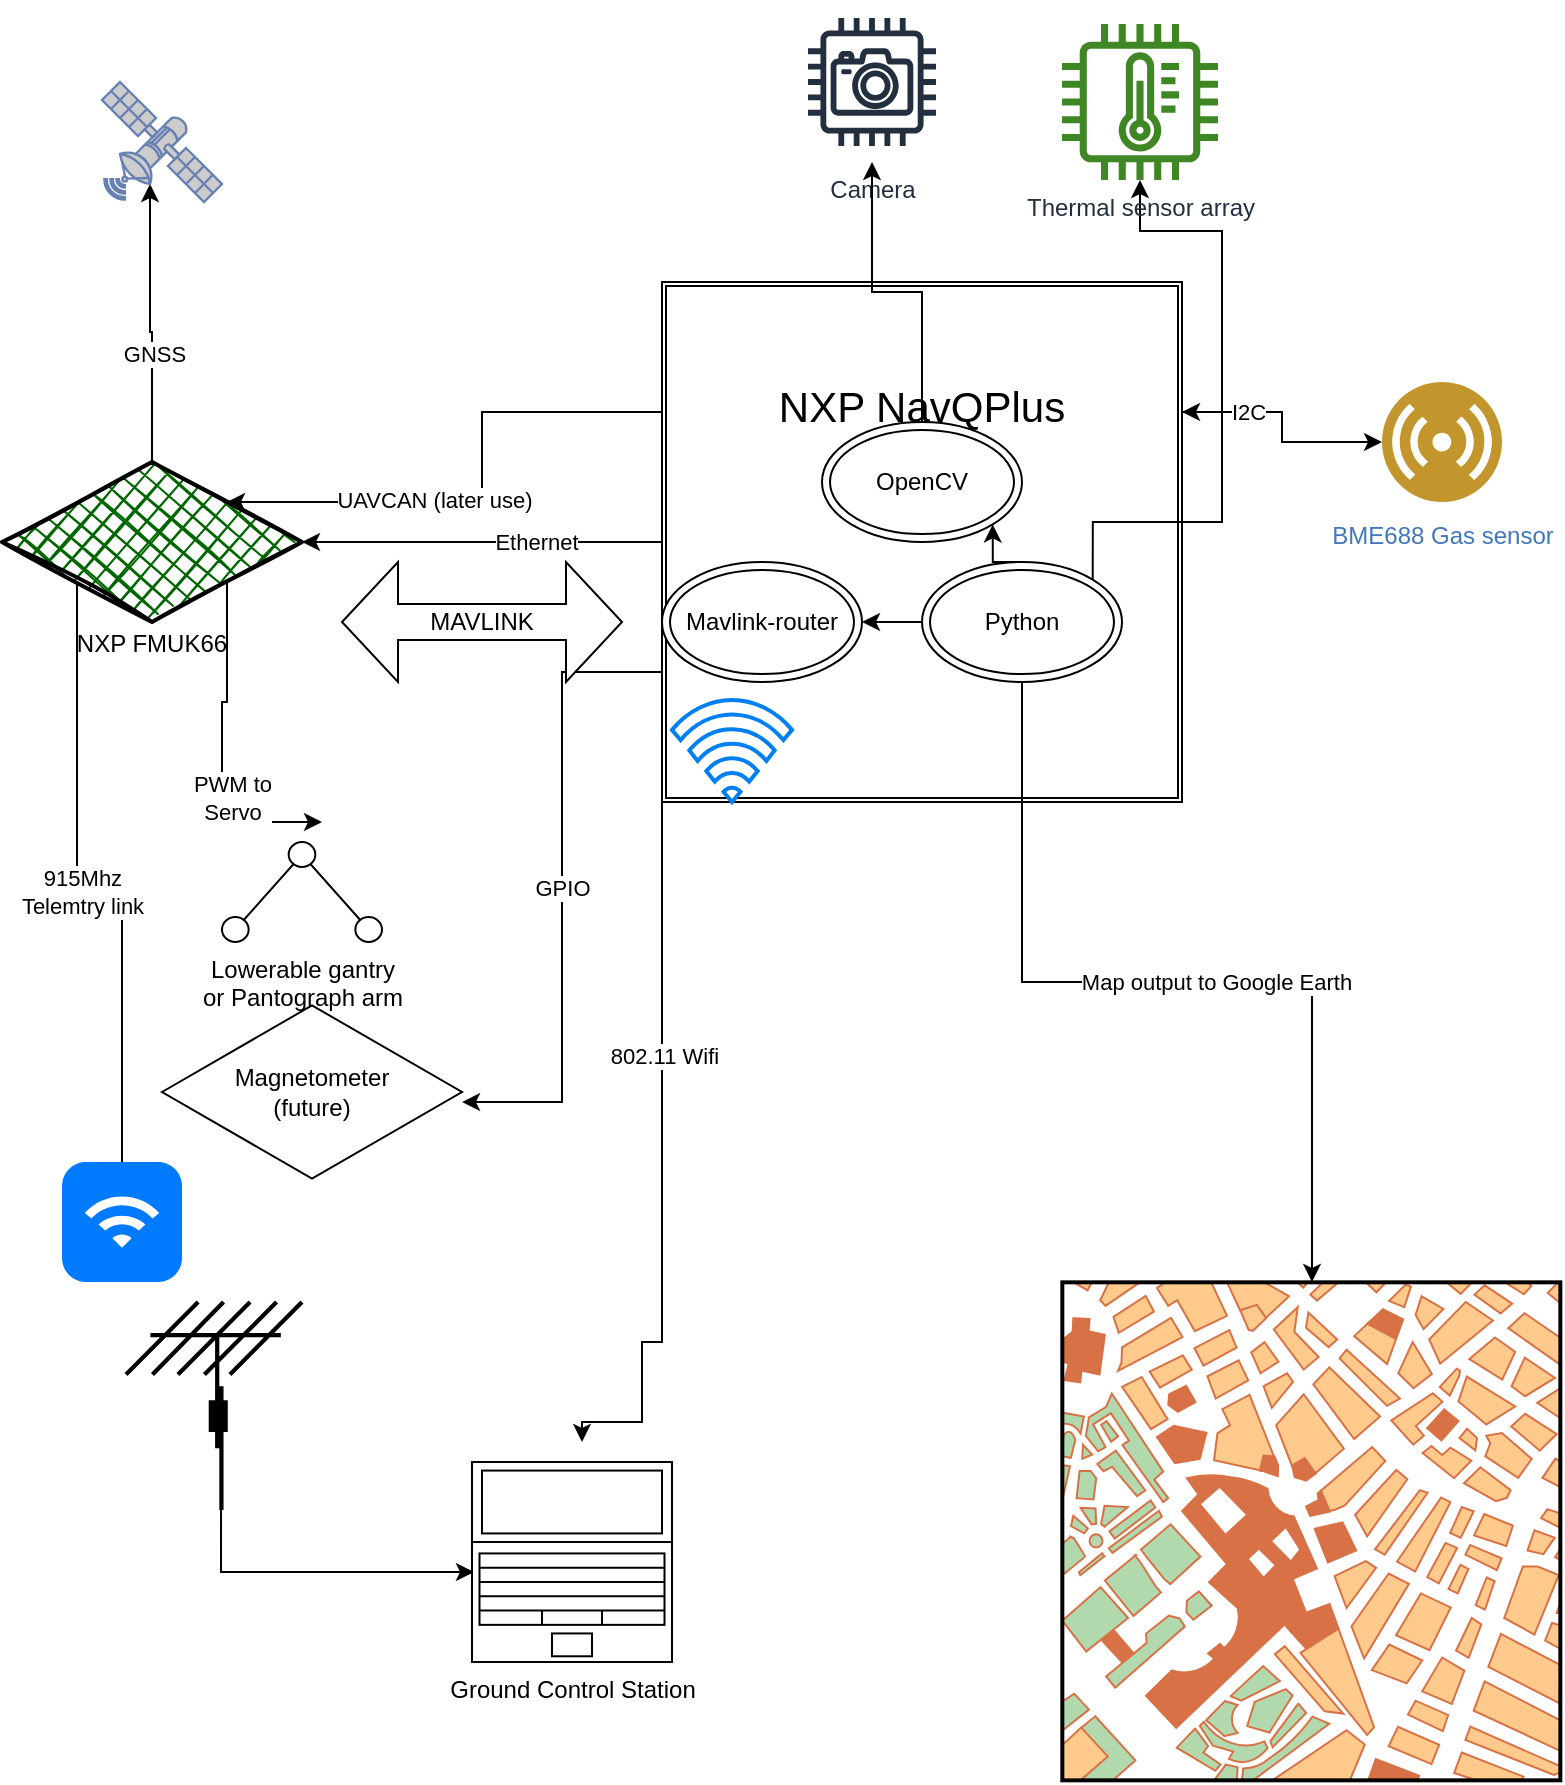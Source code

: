 <mxfile version="21.0.4" type="github">
  <diagram name="Page-1" id="O1l0Gu7mpnd-TVfV2JrM">
    <mxGraphModel dx="1360" dy="829" grid="1" gridSize="10" guides="1" tooltips="1" connect="1" arrows="0" fold="1" page="1" pageScale="1" pageWidth="850" pageHeight="1100" math="0" shadow="0">
      <root>
        <mxCell id="0" />
        <mxCell id="1" parent="0" />
        <mxCell id="7zpShZ-b7fYat5d6V3cu-7" style="edgeStyle=orthogonalEdgeStyle;rounded=0;orthogonalLoop=1;jettySize=auto;html=1;exitX=1;exitY=0.25;exitDx=0;exitDy=0;" edge="1" parent="1" source="7zpShZ-b7fYat5d6V3cu-1" target="7zpShZ-b7fYat5d6V3cu-5">
          <mxGeometry relative="1" as="geometry" />
        </mxCell>
        <mxCell id="7zpShZ-b7fYat5d6V3cu-9" value="I2C " style="edgeLabel;html=1;align=center;verticalAlign=middle;resizable=0;points=[];" vertex="1" connectable="0" parent="7zpShZ-b7fYat5d6V3cu-7">
          <mxGeometry x="-0.429" y="1" relative="1" as="geometry">
            <mxPoint y="1" as="offset" />
          </mxGeometry>
        </mxCell>
        <mxCell id="7zpShZ-b7fYat5d6V3cu-10" style="edgeStyle=orthogonalEdgeStyle;rounded=0;orthogonalLoop=1;jettySize=auto;html=1;exitX=1;exitY=0.25;exitDx=0;exitDy=0;" edge="1" parent="1" source="7zpShZ-b7fYat5d6V3cu-1" target="7zpShZ-b7fYat5d6V3cu-6">
          <mxGeometry relative="1" as="geometry" />
        </mxCell>
        <mxCell id="7zpShZ-b7fYat5d6V3cu-12" style="edgeStyle=orthogonalEdgeStyle;rounded=0;orthogonalLoop=1;jettySize=auto;html=1;exitX=0;exitY=0.25;exitDx=0;exitDy=0;entryX=1;entryY=0;entryDx=0;entryDy=0;" edge="1" parent="1" source="7zpShZ-b7fYat5d6V3cu-1" target="7zpShZ-b7fYat5d6V3cu-11">
          <mxGeometry relative="1" as="geometry" />
        </mxCell>
        <mxCell id="7zpShZ-b7fYat5d6V3cu-13" value="UAVCAN (later use)" style="edgeLabel;html=1;align=center;verticalAlign=middle;resizable=0;points=[];" vertex="1" connectable="0" parent="7zpShZ-b7fYat5d6V3cu-12">
          <mxGeometry x="0.213" y="-1" relative="1" as="geometry">
            <mxPoint as="offset" />
          </mxGeometry>
        </mxCell>
        <mxCell id="7zpShZ-b7fYat5d6V3cu-14" style="edgeStyle=orthogonalEdgeStyle;rounded=0;orthogonalLoop=1;jettySize=auto;html=1;exitX=0;exitY=0.5;exitDx=0;exitDy=0;" edge="1" parent="1" source="7zpShZ-b7fYat5d6V3cu-1" target="7zpShZ-b7fYat5d6V3cu-11">
          <mxGeometry relative="1" as="geometry" />
        </mxCell>
        <mxCell id="7zpShZ-b7fYat5d6V3cu-15" value="Ethernet" style="edgeLabel;html=1;align=center;verticalAlign=middle;resizable=0;points=[];" vertex="1" connectable="0" parent="7zpShZ-b7fYat5d6V3cu-14">
          <mxGeometry x="-0.297" relative="1" as="geometry">
            <mxPoint as="offset" />
          </mxGeometry>
        </mxCell>
        <mxCell id="7zpShZ-b7fYat5d6V3cu-27" style="edgeStyle=orthogonalEdgeStyle;rounded=0;orthogonalLoop=1;jettySize=auto;html=1;exitX=0;exitY=1;exitDx=0;exitDy=0;" edge="1" parent="1" source="7zpShZ-b7fYat5d6V3cu-1">
          <mxGeometry relative="1" as="geometry">
            <mxPoint x="340" y="740" as="targetPoint" />
            <Array as="points">
              <mxPoint x="380" y="690" />
              <mxPoint x="370" y="690" />
              <mxPoint x="370" y="730" />
            </Array>
          </mxGeometry>
        </mxCell>
        <mxCell id="7zpShZ-b7fYat5d6V3cu-28" value="802.11 Wifi" style="edgeLabel;html=1;align=center;verticalAlign=middle;resizable=0;points=[];" vertex="1" connectable="0" parent="7zpShZ-b7fYat5d6V3cu-27">
          <mxGeometry x="-0.295" y="1" relative="1" as="geometry">
            <mxPoint as="offset" />
          </mxGeometry>
        </mxCell>
        <mxCell id="7zpShZ-b7fYat5d6V3cu-34" value="GPIO" style="edgeStyle=orthogonalEdgeStyle;rounded=0;orthogonalLoop=1;jettySize=auto;html=1;exitX=0;exitY=0.75;exitDx=0;exitDy=0;entryX=1;entryY=0.556;entryDx=0;entryDy=0;entryPerimeter=0;" edge="1" parent="1" source="7zpShZ-b7fYat5d6V3cu-1" target="7zpShZ-b7fYat5d6V3cu-33">
          <mxGeometry relative="1" as="geometry" />
        </mxCell>
        <mxCell id="7zpShZ-b7fYat5d6V3cu-38" style="edgeStyle=orthogonalEdgeStyle;rounded=0;orthogonalLoop=1;jettySize=auto;html=1;exitX=0.5;exitY=0;exitDx=0;exitDy=0;entryX=0.5;entryY=0;entryDx=0;entryDy=0;" edge="1" parent="1" source="7zpShZ-b7fYat5d6V3cu-1" target="7zpShZ-b7fYat5d6V3cu-36">
          <mxGeometry relative="1" as="geometry" />
        </mxCell>
        <mxCell id="7zpShZ-b7fYat5d6V3cu-1" value="&lt;br&gt;&lt;div style=&quot;font-size: 21px;&quot;&gt;&lt;font style=&quot;font-size: 21px;&quot;&gt;NXP NavQPlus&lt;/font&gt;&lt;/div&gt;&lt;div style=&quot;font-size: 21px;&quot;&gt;&lt;font style=&quot;font-size: 21px;&quot;&gt;&lt;br&gt;&lt;/font&gt;&lt;/div&gt;&lt;div style=&quot;font-size: 21px;&quot;&gt;&lt;font style=&quot;font-size: 21px;&quot;&gt;&lt;br&gt;&lt;/font&gt;&lt;/div&gt;&lt;div style=&quot;font-size: 21px;&quot;&gt;&lt;font style=&quot;font-size: 21px;&quot;&gt;&lt;br&gt;&lt;/font&gt;&lt;/div&gt;&lt;div style=&quot;font-size: 21px;&quot;&gt;&lt;font style=&quot;font-size: 21px;&quot;&gt;&lt;br&gt;&lt;/font&gt;&lt;/div&gt;&lt;div style=&quot;font-size: 21px;&quot;&gt;&lt;font style=&quot;font-size: 21px;&quot;&gt;&lt;br&gt;&lt;/font&gt;&lt;/div&gt;&lt;div style=&quot;font-size: 21px;&quot;&gt;&lt;font style=&quot;font-size: 21px;&quot;&gt;&lt;br&gt;&lt;/font&gt;&lt;/div&gt;" style="shape=ext;double=1;whiteSpace=wrap;html=1;aspect=fixed;" vertex="1" parent="1">
          <mxGeometry x="380" y="160" width="260" height="260" as="geometry" />
        </mxCell>
        <mxCell id="7zpShZ-b7fYat5d6V3cu-2" value="" style="verticalLabelPosition=bottom;shadow=0;dashed=0;align=center;html=1;verticalAlign=top;strokeWidth=1;shape=mxgraph.mockup.misc.map;" vertex="1" parent="1">
          <mxGeometry x="580" y="660" width="250" height="250" as="geometry" />
        </mxCell>
        <mxCell id="7zpShZ-b7fYat5d6V3cu-3" value="Camera" style="sketch=0;outlineConnect=0;fontColor=#232F3E;gradientColor=none;strokeColor=#232F3E;fillColor=#ffffff;dashed=0;verticalLabelPosition=bottom;verticalAlign=top;align=center;html=1;fontSize=12;fontStyle=0;aspect=fixed;shape=mxgraph.aws4.resourceIcon;resIcon=mxgraph.aws4.camera;" vertex="1" parent="1">
          <mxGeometry x="445" y="20" width="80" height="80" as="geometry" />
        </mxCell>
        <mxCell id="7zpShZ-b7fYat5d6V3cu-5" value="BME688 Gas sensor" style="aspect=fixed;perimeter=ellipsePerimeter;html=1;align=center;shadow=0;dashed=0;fontColor=#4277BB;labelBackgroundColor=#ffffff;fontSize=12;spacingTop=3;image;image=img/lib/ibm/users/sensor.svg;" vertex="1" parent="1">
          <mxGeometry x="740" y="210" width="60" height="60" as="geometry" />
        </mxCell>
        <mxCell id="7zpShZ-b7fYat5d6V3cu-6" value="Thermal sensor array " style="sketch=0;outlineConnect=0;fontColor=#232F3E;gradientColor=none;fillColor=#3F8624;strokeColor=none;dashed=0;verticalLabelPosition=bottom;verticalAlign=top;align=center;html=1;fontSize=12;fontStyle=0;aspect=fixed;pointerEvents=1;shape=mxgraph.aws4.iot_thing_temperature_sensor;" vertex="1" parent="1">
          <mxGeometry x="580" y="31" width="78" height="78" as="geometry" />
        </mxCell>
        <mxCell id="7zpShZ-b7fYat5d6V3cu-18" style="edgeStyle=orthogonalEdgeStyle;rounded=0;orthogonalLoop=1;jettySize=auto;html=1;exitX=0.5;exitY=0;exitDx=0;exitDy=0;entryX=0.4;entryY=0.85;entryDx=0;entryDy=0;entryPerimeter=0;" edge="1" parent="1" source="7zpShZ-b7fYat5d6V3cu-11" target="7zpShZ-b7fYat5d6V3cu-17">
          <mxGeometry relative="1" as="geometry" />
        </mxCell>
        <mxCell id="7zpShZ-b7fYat5d6V3cu-19" value="GNSS" style="edgeLabel;html=1;align=center;verticalAlign=middle;resizable=0;points=[];" vertex="1" connectable="0" parent="7zpShZ-b7fYat5d6V3cu-18">
          <mxGeometry x="-0.225" y="-1" relative="1" as="geometry">
            <mxPoint as="offset" />
          </mxGeometry>
        </mxCell>
        <mxCell id="7zpShZ-b7fYat5d6V3cu-22" style="edgeStyle=orthogonalEdgeStyle;rounded=0;orthogonalLoop=1;jettySize=auto;html=1;exitX=0;exitY=1;exitDx=0;exitDy=0;entryX=0.5;entryY=0.25;entryDx=0;entryDy=0;entryPerimeter=0;" edge="1" parent="1" source="7zpShZ-b7fYat5d6V3cu-11" target="7zpShZ-b7fYat5d6V3cu-21">
          <mxGeometry relative="1" as="geometry" />
        </mxCell>
        <mxCell id="7zpShZ-b7fYat5d6V3cu-23" value="915Mhz &lt;br&gt;Telemtry link" style="edgeLabel;html=1;align=center;verticalAlign=middle;resizable=0;points=[];" vertex="1" connectable="0" parent="7zpShZ-b7fYat5d6V3cu-22">
          <mxGeometry x="-0.038" relative="1" as="geometry">
            <mxPoint as="offset" />
          </mxGeometry>
        </mxCell>
        <mxCell id="7zpShZ-b7fYat5d6V3cu-32" style="edgeStyle=orthogonalEdgeStyle;rounded=0;orthogonalLoop=1;jettySize=auto;html=1;exitX=1;exitY=1;exitDx=0;exitDy=0;" edge="1" parent="1" source="7zpShZ-b7fYat5d6V3cu-11">
          <mxGeometry relative="1" as="geometry">
            <mxPoint x="210" y="430" as="targetPoint" />
            <Array as="points">
              <mxPoint x="163" y="370" />
              <mxPoint x="160" y="370" />
            </Array>
          </mxGeometry>
        </mxCell>
        <mxCell id="7zpShZ-b7fYat5d6V3cu-44" value="PWM to &lt;br&gt;Servo" style="edgeLabel;html=1;align=center;verticalAlign=middle;resizable=0;points=[];" vertex="1" connectable="0" parent="7zpShZ-b7fYat5d6V3cu-32">
          <mxGeometry x="0.276" y="5" relative="1" as="geometry">
            <mxPoint as="offset" />
          </mxGeometry>
        </mxCell>
        <mxCell id="7zpShZ-b7fYat5d6V3cu-11" value="&lt;br&gt;&lt;div&gt;&lt;br&gt;&lt;/div&gt;&lt;div&gt;&lt;br&gt;&lt;/div&gt;&lt;div&gt;&lt;br&gt;&lt;/div&gt;&lt;div&gt;&lt;br&gt;&lt;/div&gt;&lt;div&gt;&lt;br&gt;&lt;/div&gt;&lt;div&gt;&lt;br&gt;&lt;/div&gt;&lt;div&gt;&lt;br&gt;&lt;/div&gt;&lt;div&gt;NXP FMUK66&lt;br&gt;&lt;br&gt;&lt;/div&gt;" style="rhombus;whiteSpace=wrap;html=1;strokeWidth=2;fillWeight=-1;hachureGap=8;fillStyle=cross-hatch;fillColor=#006600;sketch=1;" vertex="1" parent="1">
          <mxGeometry x="50" y="250" width="150" height="80" as="geometry" />
        </mxCell>
        <mxCell id="7zpShZ-b7fYat5d6V3cu-16" value="MAVLINK" style="shape=doubleArrow;whiteSpace=wrap;html=1;" vertex="1" parent="1">
          <mxGeometry x="220" y="300" width="140" height="60" as="geometry" />
        </mxCell>
        <mxCell id="7zpShZ-b7fYat5d6V3cu-17" value="" style="fontColor=#0066CC;verticalAlign=top;verticalLabelPosition=bottom;labelPosition=center;align=center;html=1;outlineConnect=0;fillColor=#CCCCCC;strokeColor=#6881B3;gradientColor=none;gradientDirection=north;strokeWidth=2;shape=mxgraph.networks.satellite;" vertex="1" parent="1">
          <mxGeometry x="100" y="60" width="60" height="60" as="geometry" />
        </mxCell>
        <mxCell id="7zpShZ-b7fYat5d6V3cu-25" style="edgeStyle=orthogonalEdgeStyle;rounded=0;orthogonalLoop=1;jettySize=auto;html=1;exitX=0.54;exitY=1;exitDx=0;exitDy=0;exitPerimeter=0;entryX=0.01;entryY=0.55;entryDx=0;entryDy=0;entryPerimeter=0;" edge="1" parent="1" source="7zpShZ-b7fYat5d6V3cu-20" target="7zpShZ-b7fYat5d6V3cu-24">
          <mxGeometry relative="1" as="geometry" />
        </mxCell>
        <mxCell id="7zpShZ-b7fYat5d6V3cu-20" value="" style="shape=mxgraph.cisco.wireless.antenna;html=1;pointerEvents=1;dashed=0;fillColor=#036897;strokeColor=#ffffff;strokeWidth=2;verticalLabelPosition=bottom;verticalAlign=top;align=center;outlineConnect=0;" vertex="1" parent="1">
          <mxGeometry x="112" y="670" width="88" height="104" as="geometry" />
        </mxCell>
        <mxCell id="7zpShZ-b7fYat5d6V3cu-21" value="" style="html=1;strokeWidth=1;shadow=0;dashed=0;shape=mxgraph.ios7.misc.wifi;fillColor=#007AFF;strokeColor=none;buttonText=;strokeColor2=#222222;fontColor=#222222;fontSize=8;verticalLabelPosition=bottom;verticalAlign=top;align=center;sketch=0;" vertex="1" parent="1">
          <mxGeometry x="80" y="600" width="60" height="60" as="geometry" />
        </mxCell>
        <mxCell id="7zpShZ-b7fYat5d6V3cu-24" value="Ground Control Station" style="verticalLabelPosition=bottom;html=1;verticalAlign=top;align=center;shape=mxgraph.floorplan.laptop;" vertex="1" parent="1">
          <mxGeometry x="285" y="750" width="100" height="100" as="geometry" />
        </mxCell>
        <mxCell id="7zpShZ-b7fYat5d6V3cu-26" value="" style="html=1;verticalLabelPosition=bottom;align=center;labelBackgroundColor=#ffffff;verticalAlign=top;strokeWidth=2;strokeColor=#0080F0;shadow=0;dashed=0;shape=mxgraph.ios7.icons.wifi;pointerEvents=1" vertex="1" parent="1">
          <mxGeometry x="385" y="369" width="60" height="51" as="geometry" />
        </mxCell>
        <mxCell id="7zpShZ-b7fYat5d6V3cu-30" value="Mavlink-router" style="ellipse;shape=doubleEllipse;whiteSpace=wrap;html=1;" vertex="1" parent="1">
          <mxGeometry x="380" y="300" width="100" height="60" as="geometry" />
        </mxCell>
        <mxCell id="7zpShZ-b7fYat5d6V3cu-31" value="Lowerable gantry&lt;br&gt;or Pantograph arm" style="verticalLabelPosition=bottom;outlineConnect=0;align=center;dashed=0;html=1;verticalAlign=top;shape=mxgraph.pid.misc.loading_arm;pointerEvents=1;" vertex="1" parent="1">
          <mxGeometry x="160" y="440" width="80" height="50" as="geometry" />
        </mxCell>
        <mxCell id="7zpShZ-b7fYat5d6V3cu-33" value="Magnetometer&lt;br&gt;(future)" style="html=1;whiteSpace=wrap;aspect=fixed;shape=isoRectangle;" vertex="1" parent="1">
          <mxGeometry x="130" y="520" width="150" height="90" as="geometry" />
        </mxCell>
        <mxCell id="7zpShZ-b7fYat5d6V3cu-37" style="edgeStyle=orthogonalEdgeStyle;rounded=0;orthogonalLoop=1;jettySize=auto;html=1;exitX=1;exitY=0;exitDx=0;exitDy=0;entryX=1;entryY=0.25;entryDx=0;entryDy=0;" edge="1" parent="1" source="7zpShZ-b7fYat5d6V3cu-35" target="7zpShZ-b7fYat5d6V3cu-1">
          <mxGeometry relative="1" as="geometry" />
        </mxCell>
        <mxCell id="7zpShZ-b7fYat5d6V3cu-40" style="edgeStyle=orthogonalEdgeStyle;rounded=0;orthogonalLoop=1;jettySize=auto;html=1;exitX=0.5;exitY=0;exitDx=0;exitDy=0;entryX=1;entryY=1;entryDx=0;entryDy=0;" edge="1" parent="1" source="7zpShZ-b7fYat5d6V3cu-35" target="7zpShZ-b7fYat5d6V3cu-36">
          <mxGeometry relative="1" as="geometry" />
        </mxCell>
        <mxCell id="7zpShZ-b7fYat5d6V3cu-41" style="edgeStyle=orthogonalEdgeStyle;rounded=0;orthogonalLoop=1;jettySize=auto;html=1;exitX=0;exitY=0.5;exitDx=0;exitDy=0;" edge="1" parent="1" source="7zpShZ-b7fYat5d6V3cu-35" target="7zpShZ-b7fYat5d6V3cu-30">
          <mxGeometry relative="1" as="geometry" />
        </mxCell>
        <mxCell id="7zpShZ-b7fYat5d6V3cu-42" style="edgeStyle=orthogonalEdgeStyle;rounded=0;orthogonalLoop=1;jettySize=auto;html=1;exitX=0.5;exitY=1;exitDx=0;exitDy=0;" edge="1" parent="1" source="7zpShZ-b7fYat5d6V3cu-35" target="7zpShZ-b7fYat5d6V3cu-2">
          <mxGeometry relative="1" as="geometry" />
        </mxCell>
        <mxCell id="7zpShZ-b7fYat5d6V3cu-43" value="Map output to Google Earth" style="edgeLabel;html=1;align=center;verticalAlign=middle;resizable=0;points=[];" vertex="1" connectable="0" parent="7zpShZ-b7fYat5d6V3cu-42">
          <mxGeometry x="0.11" relative="1" as="geometry">
            <mxPoint as="offset" />
          </mxGeometry>
        </mxCell>
        <mxCell id="7zpShZ-b7fYat5d6V3cu-35" value="Python" style="ellipse;shape=doubleEllipse;whiteSpace=wrap;html=1;" vertex="1" parent="1">
          <mxGeometry x="510" y="300" width="100" height="60" as="geometry" />
        </mxCell>
        <mxCell id="7zpShZ-b7fYat5d6V3cu-39" style="edgeStyle=orthogonalEdgeStyle;rounded=0;orthogonalLoop=1;jettySize=auto;html=1;exitX=0.5;exitY=0;exitDx=0;exitDy=0;" edge="1" parent="1" source="7zpShZ-b7fYat5d6V3cu-36" target="7zpShZ-b7fYat5d6V3cu-3">
          <mxGeometry relative="1" as="geometry" />
        </mxCell>
        <mxCell id="7zpShZ-b7fYat5d6V3cu-36" value="OpenCV" style="ellipse;shape=doubleEllipse;whiteSpace=wrap;html=1;" vertex="1" parent="1">
          <mxGeometry x="460" y="230" width="100" height="60" as="geometry" />
        </mxCell>
      </root>
    </mxGraphModel>
  </diagram>
</mxfile>
